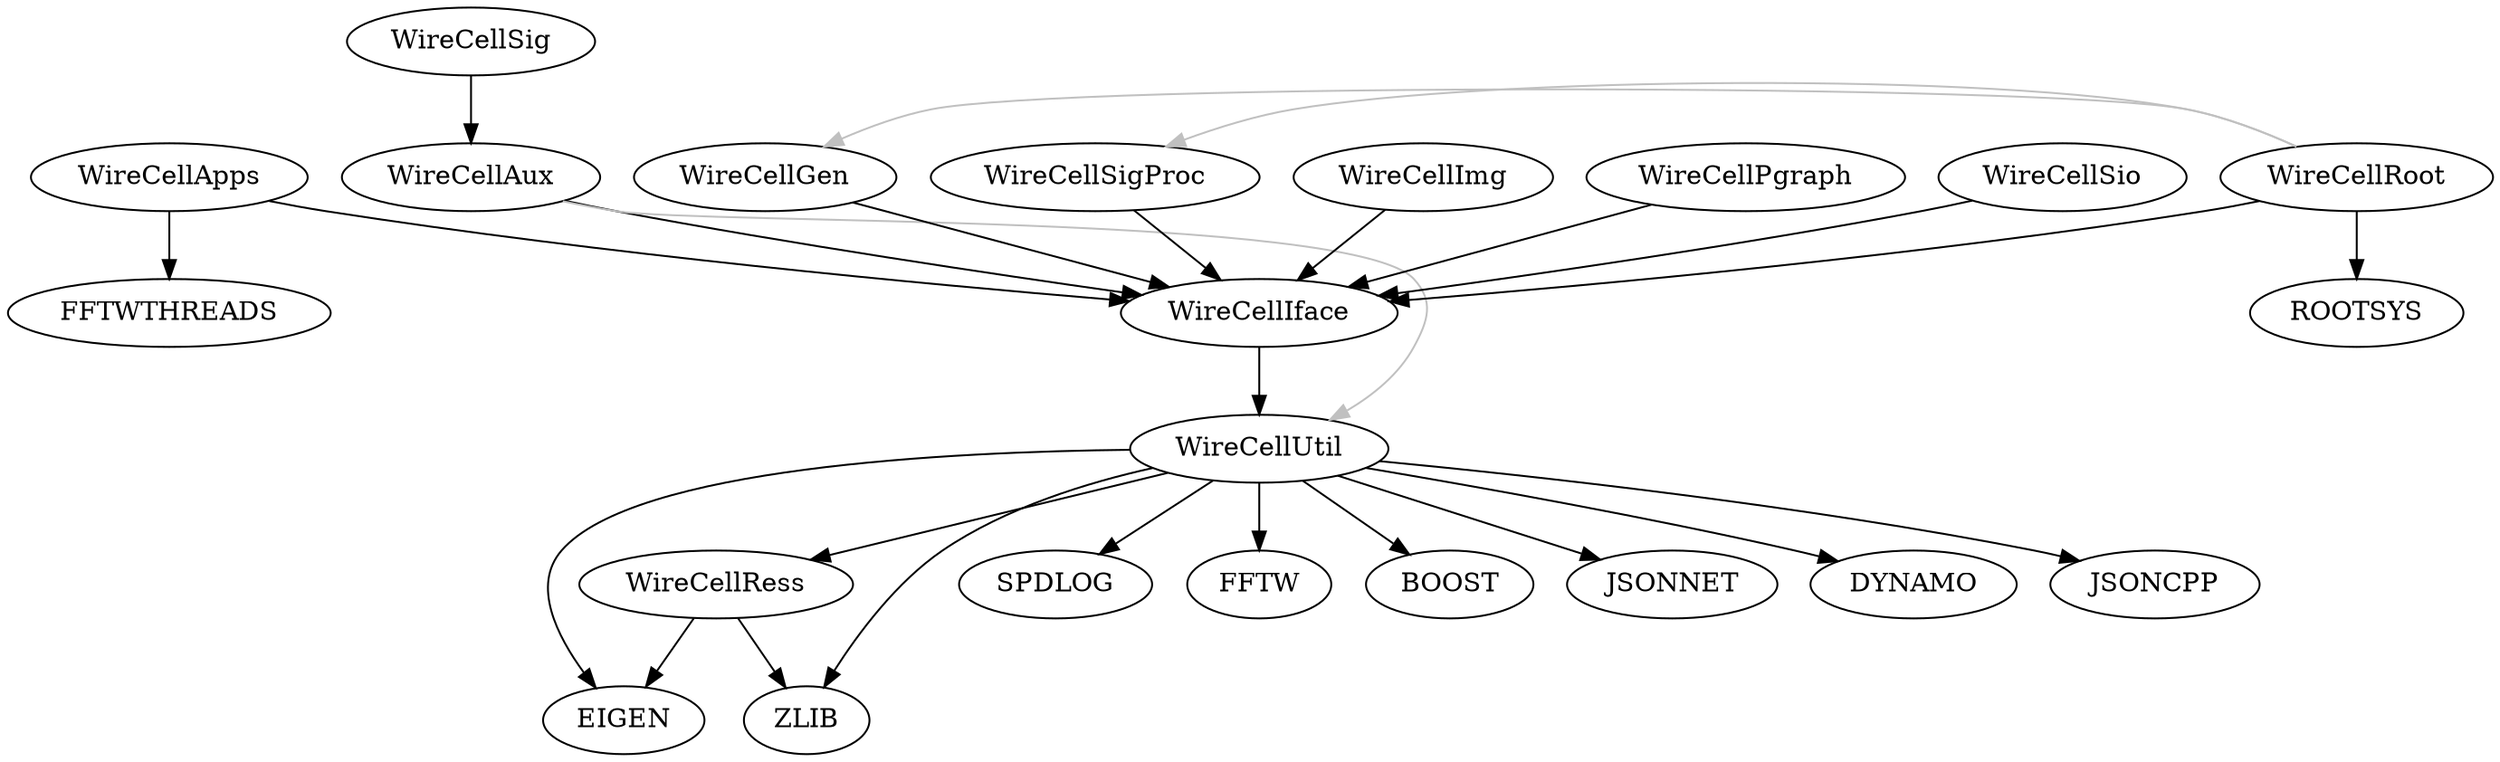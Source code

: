 digraph deps {
	"WireCellApps";
	"WireCellAux";
	"WireCellGen";
	"WireCellIface";
	"WireCellImg";
	"WireCellPgraph";
	"WireCellRess";
	"WireCellRoot";
	"WireCellSig";
	"WireCellSigProc";
	"WireCellSio";
	"WireCellUtil";
	"WireCellApps" -> "FFTWTHREADS"[color="black"];
	"WireCellApps" -> "WireCellIface"[color="black"];
	"WireCellAux" -> "WireCellIface"[color="black"];
	"WireCellAux" -> "WireCellUtil"[color="gray",constraint=false];
	"WireCellGen" -> "WireCellIface"[color="black"];
	"WireCellIface" -> "WireCellUtil"[color="black"];
	"WireCellImg" -> "WireCellIface"[color="black"];
	"WireCellPgraph" -> "WireCellIface"[color="black"];
	"WireCellRess" -> "EIGEN"[color="black"];
	"WireCellRess" -> "ZLIB"[color="black"];
	"WireCellRoot" -> "WireCellIface"[color="black"];
	"WireCellRoot" -> "ROOTSYS"[color="black"];
	"WireCellRoot" -> "WireCellGen"[color="gray",constraint=false];
	"WireCellRoot" -> "WireCellSigProc"[color="gray",constraint=false];
	"WireCellSig" -> "WireCellAux"[color="black"];
	"WireCellSigProc" -> "WireCellIface"[color="black"];
	"WireCellSio" -> "WireCellIface"[color="black"];
	"WireCellUtil" -> "WireCellRess"[color="black"];
	"WireCellUtil" -> "EIGEN"[color="black"];
	"WireCellUtil" -> "ZLIB"[color="black"];
	"WireCellUtil" -> "SPDLOG"[color="black"];
	"WireCellUtil" -> "FFTW"[color="black"];
	"WireCellUtil" -> "BOOST"[color="black"];
	"WireCellUtil" -> "JSONNET"[color="black"];
	"WireCellUtil" -> "DYNAMO"[color="black"];
	"WireCellUtil" -> "JSONCPP"[color="black"];
}
